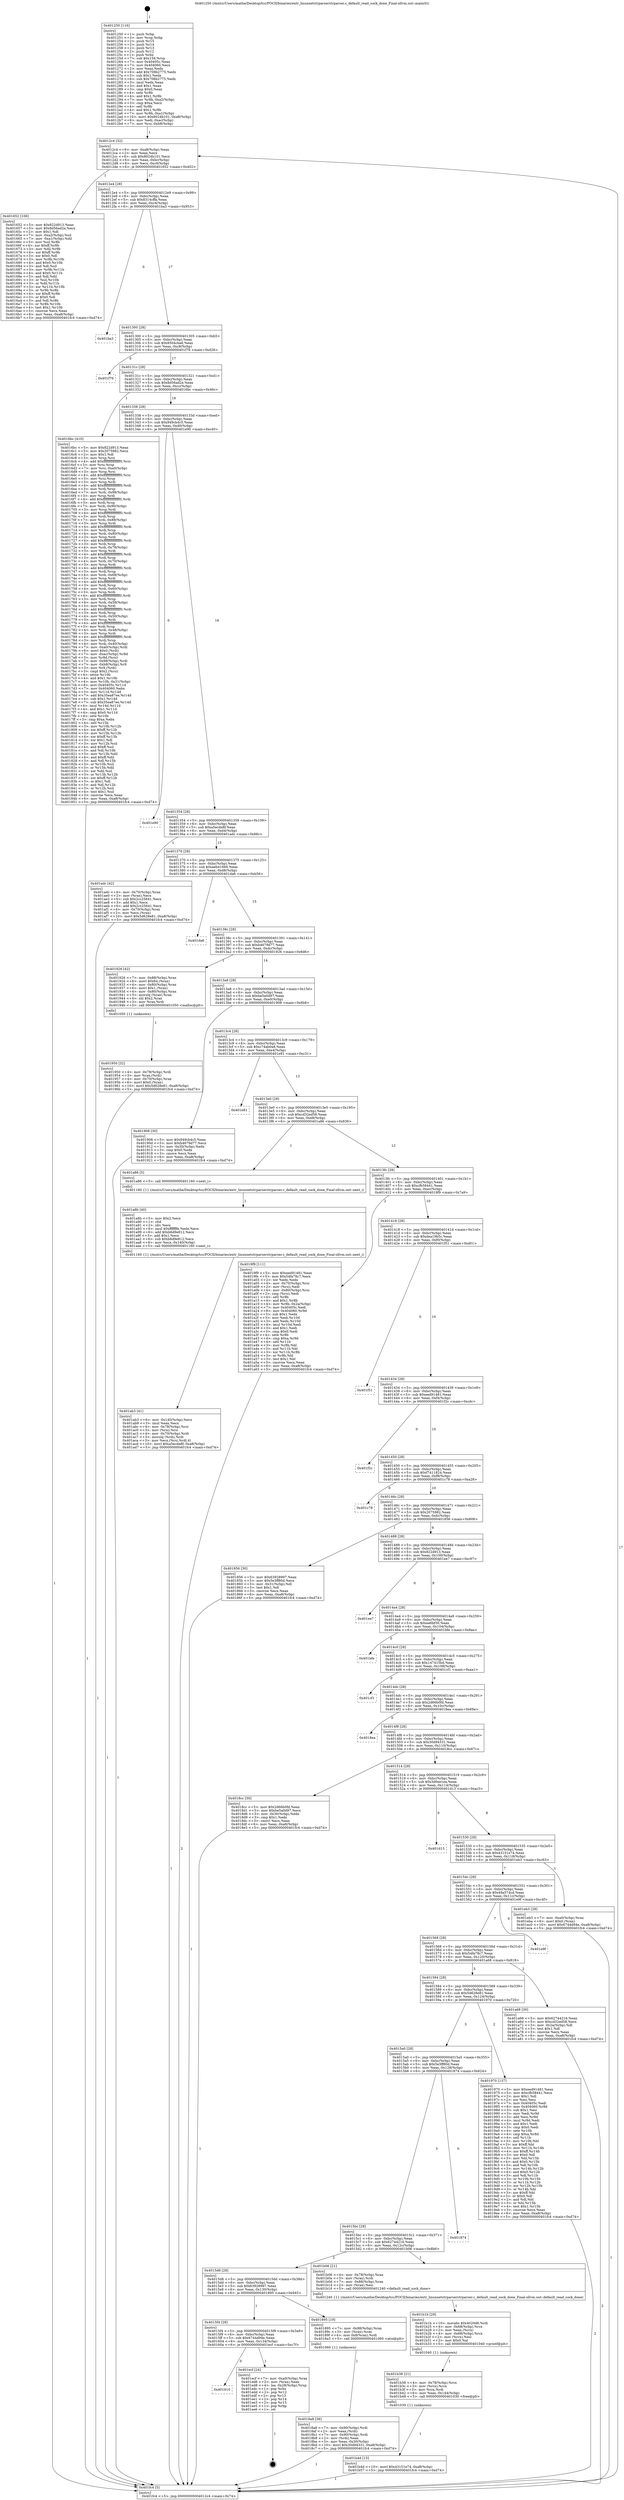 digraph "0x401250" {
  label = "0x401250 (/mnt/c/Users/mathe/Desktop/tcc/POCII/binaries/extr_linuxnetstrparserstrparser.c_default_read_sock_done_Final-ollvm.out::main(0))"
  labelloc = "t"
  node[shape=record]

  Entry [label="",width=0.3,height=0.3,shape=circle,fillcolor=black,style=filled]
  "0x4012c4" [label="{
     0x4012c4 [32]\l
     | [instrs]\l
     &nbsp;&nbsp;0x4012c4 \<+6\>: mov -0xa8(%rbp),%eax\l
     &nbsp;&nbsp;0x4012ca \<+2\>: mov %eax,%ecx\l
     &nbsp;&nbsp;0x4012cc \<+6\>: sub $0x8024b101,%ecx\l
     &nbsp;&nbsp;0x4012d2 \<+6\>: mov %eax,-0xbc(%rbp)\l
     &nbsp;&nbsp;0x4012d8 \<+6\>: mov %ecx,-0xc0(%rbp)\l
     &nbsp;&nbsp;0x4012de \<+6\>: je 0000000000401652 \<main+0x402\>\l
  }"]
  "0x401652" [label="{
     0x401652 [106]\l
     | [instrs]\l
     &nbsp;&nbsp;0x401652 \<+5\>: mov $0x822d913,%eax\l
     &nbsp;&nbsp;0x401657 \<+5\>: mov $0x8d56ad2e,%ecx\l
     &nbsp;&nbsp;0x40165c \<+2\>: mov $0x1,%dl\l
     &nbsp;&nbsp;0x40165e \<+7\>: mov -0xa2(%rbp),%sil\l
     &nbsp;&nbsp;0x401665 \<+7\>: mov -0xa1(%rbp),%dil\l
     &nbsp;&nbsp;0x40166c \<+3\>: mov %sil,%r8b\l
     &nbsp;&nbsp;0x40166f \<+4\>: xor $0xff,%r8b\l
     &nbsp;&nbsp;0x401673 \<+3\>: mov %dil,%r9b\l
     &nbsp;&nbsp;0x401676 \<+4\>: xor $0xff,%r9b\l
     &nbsp;&nbsp;0x40167a \<+3\>: xor $0x0,%dl\l
     &nbsp;&nbsp;0x40167d \<+3\>: mov %r8b,%r10b\l
     &nbsp;&nbsp;0x401680 \<+4\>: and $0x0,%r10b\l
     &nbsp;&nbsp;0x401684 \<+3\>: and %dl,%sil\l
     &nbsp;&nbsp;0x401687 \<+3\>: mov %r9b,%r11b\l
     &nbsp;&nbsp;0x40168a \<+4\>: and $0x0,%r11b\l
     &nbsp;&nbsp;0x40168e \<+3\>: and %dl,%dil\l
     &nbsp;&nbsp;0x401691 \<+3\>: or %sil,%r10b\l
     &nbsp;&nbsp;0x401694 \<+3\>: or %dil,%r11b\l
     &nbsp;&nbsp;0x401697 \<+3\>: xor %r11b,%r10b\l
     &nbsp;&nbsp;0x40169a \<+3\>: or %r9b,%r8b\l
     &nbsp;&nbsp;0x40169d \<+4\>: xor $0xff,%r8b\l
     &nbsp;&nbsp;0x4016a1 \<+3\>: or $0x0,%dl\l
     &nbsp;&nbsp;0x4016a4 \<+3\>: and %dl,%r8b\l
     &nbsp;&nbsp;0x4016a7 \<+3\>: or %r8b,%r10b\l
     &nbsp;&nbsp;0x4016aa \<+4\>: test $0x1,%r10b\l
     &nbsp;&nbsp;0x4016ae \<+3\>: cmovne %ecx,%eax\l
     &nbsp;&nbsp;0x4016b1 \<+6\>: mov %eax,-0xa8(%rbp)\l
     &nbsp;&nbsp;0x4016b7 \<+5\>: jmp 0000000000401fc4 \<main+0xd74\>\l
  }"]
  "0x4012e4" [label="{
     0x4012e4 [28]\l
     | [instrs]\l
     &nbsp;&nbsp;0x4012e4 \<+5\>: jmp 00000000004012e9 \<main+0x99\>\l
     &nbsp;&nbsp;0x4012e9 \<+6\>: mov -0xbc(%rbp),%eax\l
     &nbsp;&nbsp;0x4012ef \<+5\>: sub $0x8314cffa,%eax\l
     &nbsp;&nbsp;0x4012f4 \<+6\>: mov %eax,-0xc4(%rbp)\l
     &nbsp;&nbsp;0x4012fa \<+6\>: je 0000000000401ba3 \<main+0x953\>\l
  }"]
  "0x401fc4" [label="{
     0x401fc4 [5]\l
     | [instrs]\l
     &nbsp;&nbsp;0x401fc4 \<+5\>: jmp 00000000004012c4 \<main+0x74\>\l
  }"]
  "0x401250" [label="{
     0x401250 [116]\l
     | [instrs]\l
     &nbsp;&nbsp;0x401250 \<+1\>: push %rbp\l
     &nbsp;&nbsp;0x401251 \<+3\>: mov %rsp,%rbp\l
     &nbsp;&nbsp;0x401254 \<+2\>: push %r15\l
     &nbsp;&nbsp;0x401256 \<+2\>: push %r14\l
     &nbsp;&nbsp;0x401258 \<+2\>: push %r13\l
     &nbsp;&nbsp;0x40125a \<+2\>: push %r12\l
     &nbsp;&nbsp;0x40125c \<+1\>: push %rbx\l
     &nbsp;&nbsp;0x40125d \<+7\>: sub $0x158,%rsp\l
     &nbsp;&nbsp;0x401264 \<+7\>: mov 0x40405c,%eax\l
     &nbsp;&nbsp;0x40126b \<+7\>: mov 0x404060,%ecx\l
     &nbsp;&nbsp;0x401272 \<+2\>: mov %eax,%edx\l
     &nbsp;&nbsp;0x401274 \<+6\>: add $0x708b2775,%edx\l
     &nbsp;&nbsp;0x40127a \<+3\>: sub $0x1,%edx\l
     &nbsp;&nbsp;0x40127d \<+6\>: sub $0x708b2775,%edx\l
     &nbsp;&nbsp;0x401283 \<+3\>: imul %edx,%eax\l
     &nbsp;&nbsp;0x401286 \<+3\>: and $0x1,%eax\l
     &nbsp;&nbsp;0x401289 \<+3\>: cmp $0x0,%eax\l
     &nbsp;&nbsp;0x40128c \<+4\>: sete %r8b\l
     &nbsp;&nbsp;0x401290 \<+4\>: and $0x1,%r8b\l
     &nbsp;&nbsp;0x401294 \<+7\>: mov %r8b,-0xa2(%rbp)\l
     &nbsp;&nbsp;0x40129b \<+3\>: cmp $0xa,%ecx\l
     &nbsp;&nbsp;0x40129e \<+4\>: setl %r8b\l
     &nbsp;&nbsp;0x4012a2 \<+4\>: and $0x1,%r8b\l
     &nbsp;&nbsp;0x4012a6 \<+7\>: mov %r8b,-0xa1(%rbp)\l
     &nbsp;&nbsp;0x4012ad \<+10\>: movl $0x8024b101,-0xa8(%rbp)\l
     &nbsp;&nbsp;0x4012b7 \<+6\>: mov %edi,-0xac(%rbp)\l
     &nbsp;&nbsp;0x4012bd \<+7\>: mov %rsi,-0xb8(%rbp)\l
  }"]
  Exit [label="",width=0.3,height=0.3,shape=circle,fillcolor=black,style=filled,peripheries=2]
  "0x401ba3" [label="{
     0x401ba3\l
  }", style=dashed]
  "0x401300" [label="{
     0x401300 [28]\l
     | [instrs]\l
     &nbsp;&nbsp;0x401300 \<+5\>: jmp 0000000000401305 \<main+0xb5\>\l
     &nbsp;&nbsp;0x401305 \<+6\>: mov -0xbc(%rbp),%eax\l
     &nbsp;&nbsp;0x40130b \<+5\>: sub $0x8504cba6,%eax\l
     &nbsp;&nbsp;0x401310 \<+6\>: mov %eax,-0xc8(%rbp)\l
     &nbsp;&nbsp;0x401316 \<+6\>: je 0000000000401f76 \<main+0xd26\>\l
  }"]
  "0x401610" [label="{
     0x401610\l
  }", style=dashed]
  "0x401f76" [label="{
     0x401f76\l
  }", style=dashed]
  "0x40131c" [label="{
     0x40131c [28]\l
     | [instrs]\l
     &nbsp;&nbsp;0x40131c \<+5\>: jmp 0000000000401321 \<main+0xd1\>\l
     &nbsp;&nbsp;0x401321 \<+6\>: mov -0xbc(%rbp),%eax\l
     &nbsp;&nbsp;0x401327 \<+5\>: sub $0x8d56ad2e,%eax\l
     &nbsp;&nbsp;0x40132c \<+6\>: mov %eax,-0xcc(%rbp)\l
     &nbsp;&nbsp;0x401332 \<+6\>: je 00000000004016bc \<main+0x46c\>\l
  }"]
  "0x401ecf" [label="{
     0x401ecf [24]\l
     | [instrs]\l
     &nbsp;&nbsp;0x401ecf \<+7\>: mov -0xa0(%rbp),%rax\l
     &nbsp;&nbsp;0x401ed6 \<+2\>: mov (%rax),%eax\l
     &nbsp;&nbsp;0x401ed8 \<+4\>: lea -0x28(%rbp),%rsp\l
     &nbsp;&nbsp;0x401edc \<+1\>: pop %rbx\l
     &nbsp;&nbsp;0x401edd \<+2\>: pop %r12\l
     &nbsp;&nbsp;0x401edf \<+2\>: pop %r13\l
     &nbsp;&nbsp;0x401ee1 \<+2\>: pop %r14\l
     &nbsp;&nbsp;0x401ee3 \<+2\>: pop %r15\l
     &nbsp;&nbsp;0x401ee5 \<+1\>: pop %rbp\l
     &nbsp;&nbsp;0x401ee6 \<+1\>: ret\l
  }"]
  "0x4016bc" [label="{
     0x4016bc [410]\l
     | [instrs]\l
     &nbsp;&nbsp;0x4016bc \<+5\>: mov $0x822d913,%eax\l
     &nbsp;&nbsp;0x4016c1 \<+5\>: mov $0x2075982,%ecx\l
     &nbsp;&nbsp;0x4016c6 \<+2\>: mov $0x1,%dl\l
     &nbsp;&nbsp;0x4016c8 \<+3\>: mov %rsp,%rsi\l
     &nbsp;&nbsp;0x4016cb \<+4\>: add $0xfffffffffffffff0,%rsi\l
     &nbsp;&nbsp;0x4016cf \<+3\>: mov %rsi,%rsp\l
     &nbsp;&nbsp;0x4016d2 \<+7\>: mov %rsi,-0xa0(%rbp)\l
     &nbsp;&nbsp;0x4016d9 \<+3\>: mov %rsp,%rsi\l
     &nbsp;&nbsp;0x4016dc \<+4\>: add $0xfffffffffffffff0,%rsi\l
     &nbsp;&nbsp;0x4016e0 \<+3\>: mov %rsi,%rsp\l
     &nbsp;&nbsp;0x4016e3 \<+3\>: mov %rsp,%rdi\l
     &nbsp;&nbsp;0x4016e6 \<+4\>: add $0xfffffffffffffff0,%rdi\l
     &nbsp;&nbsp;0x4016ea \<+3\>: mov %rdi,%rsp\l
     &nbsp;&nbsp;0x4016ed \<+7\>: mov %rdi,-0x98(%rbp)\l
     &nbsp;&nbsp;0x4016f4 \<+3\>: mov %rsp,%rdi\l
     &nbsp;&nbsp;0x4016f7 \<+4\>: add $0xfffffffffffffff0,%rdi\l
     &nbsp;&nbsp;0x4016fb \<+3\>: mov %rdi,%rsp\l
     &nbsp;&nbsp;0x4016fe \<+7\>: mov %rdi,-0x90(%rbp)\l
     &nbsp;&nbsp;0x401705 \<+3\>: mov %rsp,%rdi\l
     &nbsp;&nbsp;0x401708 \<+4\>: add $0xfffffffffffffff0,%rdi\l
     &nbsp;&nbsp;0x40170c \<+3\>: mov %rdi,%rsp\l
     &nbsp;&nbsp;0x40170f \<+7\>: mov %rdi,-0x88(%rbp)\l
     &nbsp;&nbsp;0x401716 \<+3\>: mov %rsp,%rdi\l
     &nbsp;&nbsp;0x401719 \<+4\>: add $0xfffffffffffffff0,%rdi\l
     &nbsp;&nbsp;0x40171d \<+3\>: mov %rdi,%rsp\l
     &nbsp;&nbsp;0x401720 \<+4\>: mov %rdi,-0x80(%rbp)\l
     &nbsp;&nbsp;0x401724 \<+3\>: mov %rsp,%rdi\l
     &nbsp;&nbsp;0x401727 \<+4\>: add $0xfffffffffffffff0,%rdi\l
     &nbsp;&nbsp;0x40172b \<+3\>: mov %rdi,%rsp\l
     &nbsp;&nbsp;0x40172e \<+4\>: mov %rdi,-0x78(%rbp)\l
     &nbsp;&nbsp;0x401732 \<+3\>: mov %rsp,%rdi\l
     &nbsp;&nbsp;0x401735 \<+4\>: add $0xfffffffffffffff0,%rdi\l
     &nbsp;&nbsp;0x401739 \<+3\>: mov %rdi,%rsp\l
     &nbsp;&nbsp;0x40173c \<+4\>: mov %rdi,-0x70(%rbp)\l
     &nbsp;&nbsp;0x401740 \<+3\>: mov %rsp,%rdi\l
     &nbsp;&nbsp;0x401743 \<+4\>: add $0xfffffffffffffff0,%rdi\l
     &nbsp;&nbsp;0x401747 \<+3\>: mov %rdi,%rsp\l
     &nbsp;&nbsp;0x40174a \<+4\>: mov %rdi,-0x68(%rbp)\l
     &nbsp;&nbsp;0x40174e \<+3\>: mov %rsp,%rdi\l
     &nbsp;&nbsp;0x401751 \<+4\>: add $0xfffffffffffffff0,%rdi\l
     &nbsp;&nbsp;0x401755 \<+3\>: mov %rdi,%rsp\l
     &nbsp;&nbsp;0x401758 \<+4\>: mov %rdi,-0x60(%rbp)\l
     &nbsp;&nbsp;0x40175c \<+3\>: mov %rsp,%rdi\l
     &nbsp;&nbsp;0x40175f \<+4\>: add $0xfffffffffffffff0,%rdi\l
     &nbsp;&nbsp;0x401763 \<+3\>: mov %rdi,%rsp\l
     &nbsp;&nbsp;0x401766 \<+4\>: mov %rdi,-0x58(%rbp)\l
     &nbsp;&nbsp;0x40176a \<+3\>: mov %rsp,%rdi\l
     &nbsp;&nbsp;0x40176d \<+4\>: add $0xfffffffffffffff0,%rdi\l
     &nbsp;&nbsp;0x401771 \<+3\>: mov %rdi,%rsp\l
     &nbsp;&nbsp;0x401774 \<+4\>: mov %rdi,-0x50(%rbp)\l
     &nbsp;&nbsp;0x401778 \<+3\>: mov %rsp,%rdi\l
     &nbsp;&nbsp;0x40177b \<+4\>: add $0xfffffffffffffff0,%rdi\l
     &nbsp;&nbsp;0x40177f \<+3\>: mov %rdi,%rsp\l
     &nbsp;&nbsp;0x401782 \<+4\>: mov %rdi,-0x48(%rbp)\l
     &nbsp;&nbsp;0x401786 \<+3\>: mov %rsp,%rdi\l
     &nbsp;&nbsp;0x401789 \<+4\>: add $0xfffffffffffffff0,%rdi\l
     &nbsp;&nbsp;0x40178d \<+3\>: mov %rdi,%rsp\l
     &nbsp;&nbsp;0x401790 \<+4\>: mov %rdi,-0x40(%rbp)\l
     &nbsp;&nbsp;0x401794 \<+7\>: mov -0xa0(%rbp),%rdi\l
     &nbsp;&nbsp;0x40179b \<+6\>: movl $0x0,(%rdi)\l
     &nbsp;&nbsp;0x4017a1 \<+7\>: mov -0xac(%rbp),%r8d\l
     &nbsp;&nbsp;0x4017a8 \<+3\>: mov %r8d,(%rsi)\l
     &nbsp;&nbsp;0x4017ab \<+7\>: mov -0x98(%rbp),%rdi\l
     &nbsp;&nbsp;0x4017b2 \<+7\>: mov -0xb8(%rbp),%r9\l
     &nbsp;&nbsp;0x4017b9 \<+3\>: mov %r9,(%rdi)\l
     &nbsp;&nbsp;0x4017bc \<+3\>: cmpl $0x2,(%rsi)\l
     &nbsp;&nbsp;0x4017bf \<+4\>: setne %r10b\l
     &nbsp;&nbsp;0x4017c3 \<+4\>: and $0x1,%r10b\l
     &nbsp;&nbsp;0x4017c7 \<+4\>: mov %r10b,-0x31(%rbp)\l
     &nbsp;&nbsp;0x4017cb \<+8\>: mov 0x40405c,%r11d\l
     &nbsp;&nbsp;0x4017d3 \<+7\>: mov 0x404060,%ebx\l
     &nbsp;&nbsp;0x4017da \<+3\>: mov %r11d,%r14d\l
     &nbsp;&nbsp;0x4017dd \<+7\>: add $0x35ea87ee,%r14d\l
     &nbsp;&nbsp;0x4017e4 \<+4\>: sub $0x1,%r14d\l
     &nbsp;&nbsp;0x4017e8 \<+7\>: sub $0x35ea87ee,%r14d\l
     &nbsp;&nbsp;0x4017ef \<+4\>: imul %r14d,%r11d\l
     &nbsp;&nbsp;0x4017f3 \<+4\>: and $0x1,%r11d\l
     &nbsp;&nbsp;0x4017f7 \<+4\>: cmp $0x0,%r11d\l
     &nbsp;&nbsp;0x4017fb \<+4\>: sete %r10b\l
     &nbsp;&nbsp;0x4017ff \<+3\>: cmp $0xa,%ebx\l
     &nbsp;&nbsp;0x401802 \<+4\>: setl %r15b\l
     &nbsp;&nbsp;0x401806 \<+3\>: mov %r10b,%r12b\l
     &nbsp;&nbsp;0x401809 \<+4\>: xor $0xff,%r12b\l
     &nbsp;&nbsp;0x40180d \<+3\>: mov %r15b,%r13b\l
     &nbsp;&nbsp;0x401810 \<+4\>: xor $0xff,%r13b\l
     &nbsp;&nbsp;0x401814 \<+3\>: xor $0x1,%dl\l
     &nbsp;&nbsp;0x401817 \<+3\>: mov %r12b,%sil\l
     &nbsp;&nbsp;0x40181a \<+4\>: and $0xff,%sil\l
     &nbsp;&nbsp;0x40181e \<+3\>: and %dl,%r10b\l
     &nbsp;&nbsp;0x401821 \<+3\>: mov %r13b,%dil\l
     &nbsp;&nbsp;0x401824 \<+4\>: and $0xff,%dil\l
     &nbsp;&nbsp;0x401828 \<+3\>: and %dl,%r15b\l
     &nbsp;&nbsp;0x40182b \<+3\>: or %r10b,%sil\l
     &nbsp;&nbsp;0x40182e \<+3\>: or %r15b,%dil\l
     &nbsp;&nbsp;0x401831 \<+3\>: xor %dil,%sil\l
     &nbsp;&nbsp;0x401834 \<+3\>: or %r13b,%r12b\l
     &nbsp;&nbsp;0x401837 \<+4\>: xor $0xff,%r12b\l
     &nbsp;&nbsp;0x40183b \<+3\>: or $0x1,%dl\l
     &nbsp;&nbsp;0x40183e \<+3\>: and %dl,%r12b\l
     &nbsp;&nbsp;0x401841 \<+3\>: or %r12b,%sil\l
     &nbsp;&nbsp;0x401844 \<+4\>: test $0x1,%sil\l
     &nbsp;&nbsp;0x401848 \<+3\>: cmovne %ecx,%eax\l
     &nbsp;&nbsp;0x40184b \<+6\>: mov %eax,-0xa8(%rbp)\l
     &nbsp;&nbsp;0x401851 \<+5\>: jmp 0000000000401fc4 \<main+0xd74\>\l
  }"]
  "0x401338" [label="{
     0x401338 [28]\l
     | [instrs]\l
     &nbsp;&nbsp;0x401338 \<+5\>: jmp 000000000040133d \<main+0xed\>\l
     &nbsp;&nbsp;0x40133d \<+6\>: mov -0xbc(%rbp),%eax\l
     &nbsp;&nbsp;0x401343 \<+5\>: sub $0x949cb4c5,%eax\l
     &nbsp;&nbsp;0x401348 \<+6\>: mov %eax,-0xd0(%rbp)\l
     &nbsp;&nbsp;0x40134e \<+6\>: je 0000000000401e90 \<main+0xc40\>\l
  }"]
  "0x401b4d" [label="{
     0x401b4d [15]\l
     | [instrs]\l
     &nbsp;&nbsp;0x401b4d \<+10\>: movl $0x43151e74,-0xa8(%rbp)\l
     &nbsp;&nbsp;0x401b57 \<+5\>: jmp 0000000000401fc4 \<main+0xd74\>\l
  }"]
  "0x401b38" [label="{
     0x401b38 [21]\l
     | [instrs]\l
     &nbsp;&nbsp;0x401b38 \<+4\>: mov -0x78(%rbp),%rcx\l
     &nbsp;&nbsp;0x401b3c \<+3\>: mov (%rcx),%rcx\l
     &nbsp;&nbsp;0x401b3f \<+3\>: mov %rcx,%rdi\l
     &nbsp;&nbsp;0x401b42 \<+6\>: mov %eax,-0x144(%rbp)\l
     &nbsp;&nbsp;0x401b48 \<+5\>: call 0000000000401030 \<free@plt\>\l
     | [calls]\l
     &nbsp;&nbsp;0x401030 \{1\} (unknown)\l
  }"]
  "0x401e90" [label="{
     0x401e90\l
  }", style=dashed]
  "0x401354" [label="{
     0x401354 [28]\l
     | [instrs]\l
     &nbsp;&nbsp;0x401354 \<+5\>: jmp 0000000000401359 \<main+0x109\>\l
     &nbsp;&nbsp;0x401359 \<+6\>: mov -0xbc(%rbp),%eax\l
     &nbsp;&nbsp;0x40135f \<+5\>: sub $0xa5ecda8f,%eax\l
     &nbsp;&nbsp;0x401364 \<+6\>: mov %eax,-0xd4(%rbp)\l
     &nbsp;&nbsp;0x40136a \<+6\>: je 0000000000401adc \<main+0x88c\>\l
  }"]
  "0x401b1b" [label="{
     0x401b1b [29]\l
     | [instrs]\l
     &nbsp;&nbsp;0x401b1b \<+10\>: movabs $0x4020d6,%rdi\l
     &nbsp;&nbsp;0x401b25 \<+4\>: mov -0x68(%rbp),%rcx\l
     &nbsp;&nbsp;0x401b29 \<+2\>: mov %eax,(%rcx)\l
     &nbsp;&nbsp;0x401b2b \<+4\>: mov -0x68(%rbp),%rcx\l
     &nbsp;&nbsp;0x401b2f \<+2\>: mov (%rcx),%esi\l
     &nbsp;&nbsp;0x401b31 \<+2\>: mov $0x0,%al\l
     &nbsp;&nbsp;0x401b33 \<+5\>: call 0000000000401040 \<printf@plt\>\l
     | [calls]\l
     &nbsp;&nbsp;0x401040 \{1\} (unknown)\l
  }"]
  "0x401adc" [label="{
     0x401adc [42]\l
     | [instrs]\l
     &nbsp;&nbsp;0x401adc \<+4\>: mov -0x70(%rbp),%rax\l
     &nbsp;&nbsp;0x401ae0 \<+2\>: mov (%rax),%ecx\l
     &nbsp;&nbsp;0x401ae2 \<+6\>: sub $0x2cc25641,%ecx\l
     &nbsp;&nbsp;0x401ae8 \<+3\>: add $0x1,%ecx\l
     &nbsp;&nbsp;0x401aeb \<+6\>: add $0x2cc25641,%ecx\l
     &nbsp;&nbsp;0x401af1 \<+4\>: mov -0x70(%rbp),%rax\l
     &nbsp;&nbsp;0x401af5 \<+2\>: mov %ecx,(%rax)\l
     &nbsp;&nbsp;0x401af7 \<+10\>: movl $0x5d628e81,-0xa8(%rbp)\l
     &nbsp;&nbsp;0x401b01 \<+5\>: jmp 0000000000401fc4 \<main+0xd74\>\l
  }"]
  "0x401370" [label="{
     0x401370 [28]\l
     | [instrs]\l
     &nbsp;&nbsp;0x401370 \<+5\>: jmp 0000000000401375 \<main+0x125\>\l
     &nbsp;&nbsp;0x401375 \<+6\>: mov -0xbc(%rbp),%eax\l
     &nbsp;&nbsp;0x40137b \<+5\>: sub $0xaeb41666,%eax\l
     &nbsp;&nbsp;0x401380 \<+6\>: mov %eax,-0xd8(%rbp)\l
     &nbsp;&nbsp;0x401386 \<+6\>: je 0000000000401da6 \<main+0xb56\>\l
  }"]
  "0x401ab3" [label="{
     0x401ab3 [41]\l
     | [instrs]\l
     &nbsp;&nbsp;0x401ab3 \<+6\>: mov -0x140(%rbp),%ecx\l
     &nbsp;&nbsp;0x401ab9 \<+3\>: imul %eax,%ecx\l
     &nbsp;&nbsp;0x401abc \<+4\>: mov -0x78(%rbp),%rsi\l
     &nbsp;&nbsp;0x401ac0 \<+3\>: mov (%rsi),%rsi\l
     &nbsp;&nbsp;0x401ac3 \<+4\>: mov -0x70(%rbp),%rdi\l
     &nbsp;&nbsp;0x401ac7 \<+3\>: movslq (%rdi),%rdi\l
     &nbsp;&nbsp;0x401aca \<+3\>: mov %ecx,(%rsi,%rdi,4)\l
     &nbsp;&nbsp;0x401acd \<+10\>: movl $0xa5ecda8f,-0xa8(%rbp)\l
     &nbsp;&nbsp;0x401ad7 \<+5\>: jmp 0000000000401fc4 \<main+0xd74\>\l
  }"]
  "0x401da6" [label="{
     0x401da6\l
  }", style=dashed]
  "0x40138c" [label="{
     0x40138c [28]\l
     | [instrs]\l
     &nbsp;&nbsp;0x40138c \<+5\>: jmp 0000000000401391 \<main+0x141\>\l
     &nbsp;&nbsp;0x401391 \<+6\>: mov -0xbc(%rbp),%eax\l
     &nbsp;&nbsp;0x401397 \<+5\>: sub $0xb4679d77,%eax\l
     &nbsp;&nbsp;0x40139c \<+6\>: mov %eax,-0xdc(%rbp)\l
     &nbsp;&nbsp;0x4013a2 \<+6\>: je 0000000000401926 \<main+0x6d6\>\l
  }"]
  "0x401a8b" [label="{
     0x401a8b [40]\l
     | [instrs]\l
     &nbsp;&nbsp;0x401a8b \<+5\>: mov $0x2,%ecx\l
     &nbsp;&nbsp;0x401a90 \<+1\>: cltd\l
     &nbsp;&nbsp;0x401a91 \<+2\>: idiv %ecx\l
     &nbsp;&nbsp;0x401a93 \<+6\>: imul $0xfffffffe,%edx,%ecx\l
     &nbsp;&nbsp;0x401a99 \<+6\>: add $0xb6d9e812,%ecx\l
     &nbsp;&nbsp;0x401a9f \<+3\>: add $0x1,%ecx\l
     &nbsp;&nbsp;0x401aa2 \<+6\>: sub $0xb6d9e812,%ecx\l
     &nbsp;&nbsp;0x401aa8 \<+6\>: mov %ecx,-0x140(%rbp)\l
     &nbsp;&nbsp;0x401aae \<+5\>: call 0000000000401160 \<next_i\>\l
     | [calls]\l
     &nbsp;&nbsp;0x401160 \{1\} (/mnt/c/Users/mathe/Desktop/tcc/POCII/binaries/extr_linuxnetstrparserstrparser.c_default_read_sock_done_Final-ollvm.out::next_i)\l
  }"]
  "0x401926" [label="{
     0x401926 [42]\l
     | [instrs]\l
     &nbsp;&nbsp;0x401926 \<+7\>: mov -0x88(%rbp),%rax\l
     &nbsp;&nbsp;0x40192d \<+6\>: movl $0x64,(%rax)\l
     &nbsp;&nbsp;0x401933 \<+4\>: mov -0x80(%rbp),%rax\l
     &nbsp;&nbsp;0x401937 \<+6\>: movl $0x1,(%rax)\l
     &nbsp;&nbsp;0x40193d \<+4\>: mov -0x80(%rbp),%rax\l
     &nbsp;&nbsp;0x401941 \<+3\>: movslq (%rax),%rax\l
     &nbsp;&nbsp;0x401944 \<+4\>: shl $0x2,%rax\l
     &nbsp;&nbsp;0x401948 \<+3\>: mov %rax,%rdi\l
     &nbsp;&nbsp;0x40194b \<+5\>: call 0000000000401050 \<malloc@plt\>\l
     | [calls]\l
     &nbsp;&nbsp;0x401050 \{1\} (unknown)\l
  }"]
  "0x4013a8" [label="{
     0x4013a8 [28]\l
     | [instrs]\l
     &nbsp;&nbsp;0x4013a8 \<+5\>: jmp 00000000004013ad \<main+0x15d\>\l
     &nbsp;&nbsp;0x4013ad \<+6\>: mov -0xbc(%rbp),%eax\l
     &nbsp;&nbsp;0x4013b3 \<+5\>: sub $0xbe5a0d97,%eax\l
     &nbsp;&nbsp;0x4013b8 \<+6\>: mov %eax,-0xe0(%rbp)\l
     &nbsp;&nbsp;0x4013be \<+6\>: je 0000000000401908 \<main+0x6b8\>\l
  }"]
  "0x401950" [label="{
     0x401950 [32]\l
     | [instrs]\l
     &nbsp;&nbsp;0x401950 \<+4\>: mov -0x78(%rbp),%rdi\l
     &nbsp;&nbsp;0x401954 \<+3\>: mov %rax,(%rdi)\l
     &nbsp;&nbsp;0x401957 \<+4\>: mov -0x70(%rbp),%rax\l
     &nbsp;&nbsp;0x40195b \<+6\>: movl $0x0,(%rax)\l
     &nbsp;&nbsp;0x401961 \<+10\>: movl $0x5d628e81,-0xa8(%rbp)\l
     &nbsp;&nbsp;0x40196b \<+5\>: jmp 0000000000401fc4 \<main+0xd74\>\l
  }"]
  "0x401908" [label="{
     0x401908 [30]\l
     | [instrs]\l
     &nbsp;&nbsp;0x401908 \<+5\>: mov $0x949cb4c5,%eax\l
     &nbsp;&nbsp;0x40190d \<+5\>: mov $0xb4679d77,%ecx\l
     &nbsp;&nbsp;0x401912 \<+3\>: mov -0x30(%rbp),%edx\l
     &nbsp;&nbsp;0x401915 \<+3\>: cmp $0x0,%edx\l
     &nbsp;&nbsp;0x401918 \<+3\>: cmove %ecx,%eax\l
     &nbsp;&nbsp;0x40191b \<+6\>: mov %eax,-0xa8(%rbp)\l
     &nbsp;&nbsp;0x401921 \<+5\>: jmp 0000000000401fc4 \<main+0xd74\>\l
  }"]
  "0x4013c4" [label="{
     0x4013c4 [28]\l
     | [instrs]\l
     &nbsp;&nbsp;0x4013c4 \<+5\>: jmp 00000000004013c9 \<main+0x179\>\l
     &nbsp;&nbsp;0x4013c9 \<+6\>: mov -0xbc(%rbp),%eax\l
     &nbsp;&nbsp;0x4013cf \<+5\>: sub $0xc74ab0a8,%eax\l
     &nbsp;&nbsp;0x4013d4 \<+6\>: mov %eax,-0xe4(%rbp)\l
     &nbsp;&nbsp;0x4013da \<+6\>: je 0000000000401e81 \<main+0xc31\>\l
  }"]
  "0x4018a8" [label="{
     0x4018a8 [36]\l
     | [instrs]\l
     &nbsp;&nbsp;0x4018a8 \<+7\>: mov -0x90(%rbp),%rdi\l
     &nbsp;&nbsp;0x4018af \<+2\>: mov %eax,(%rdi)\l
     &nbsp;&nbsp;0x4018b1 \<+7\>: mov -0x90(%rbp),%rdi\l
     &nbsp;&nbsp;0x4018b8 \<+2\>: mov (%rdi),%eax\l
     &nbsp;&nbsp;0x4018ba \<+3\>: mov %eax,-0x30(%rbp)\l
     &nbsp;&nbsp;0x4018bd \<+10\>: movl $0x30d94331,-0xa8(%rbp)\l
     &nbsp;&nbsp;0x4018c7 \<+5\>: jmp 0000000000401fc4 \<main+0xd74\>\l
  }"]
  "0x401e81" [label="{
     0x401e81\l
  }", style=dashed]
  "0x4013e0" [label="{
     0x4013e0 [28]\l
     | [instrs]\l
     &nbsp;&nbsp;0x4013e0 \<+5\>: jmp 00000000004013e5 \<main+0x195\>\l
     &nbsp;&nbsp;0x4013e5 \<+6\>: mov -0xbc(%rbp),%eax\l
     &nbsp;&nbsp;0x4013eb \<+5\>: sub $0xcd32ed58,%eax\l
     &nbsp;&nbsp;0x4013f0 \<+6\>: mov %eax,-0xe8(%rbp)\l
     &nbsp;&nbsp;0x4013f6 \<+6\>: je 0000000000401a86 \<main+0x836\>\l
  }"]
  "0x4015f4" [label="{
     0x4015f4 [28]\l
     | [instrs]\l
     &nbsp;&nbsp;0x4015f4 \<+5\>: jmp 00000000004015f9 \<main+0x3a9\>\l
     &nbsp;&nbsp;0x4015f9 \<+6\>: mov -0xbc(%rbp),%eax\l
     &nbsp;&nbsp;0x4015ff \<+5\>: sub $0x6744d94e,%eax\l
     &nbsp;&nbsp;0x401604 \<+6\>: mov %eax,-0x134(%rbp)\l
     &nbsp;&nbsp;0x40160a \<+6\>: je 0000000000401ecf \<main+0xc7f\>\l
  }"]
  "0x401a86" [label="{
     0x401a86 [5]\l
     | [instrs]\l
     &nbsp;&nbsp;0x401a86 \<+5\>: call 0000000000401160 \<next_i\>\l
     | [calls]\l
     &nbsp;&nbsp;0x401160 \{1\} (/mnt/c/Users/mathe/Desktop/tcc/POCII/binaries/extr_linuxnetstrparserstrparser.c_default_read_sock_done_Final-ollvm.out::next_i)\l
  }"]
  "0x4013fc" [label="{
     0x4013fc [28]\l
     | [instrs]\l
     &nbsp;&nbsp;0x4013fc \<+5\>: jmp 0000000000401401 \<main+0x1b1\>\l
     &nbsp;&nbsp;0x401401 \<+6\>: mov -0xbc(%rbp),%eax\l
     &nbsp;&nbsp;0x401407 \<+5\>: sub $0xcfb58441,%eax\l
     &nbsp;&nbsp;0x40140c \<+6\>: mov %eax,-0xec(%rbp)\l
     &nbsp;&nbsp;0x401412 \<+6\>: je 00000000004019f9 \<main+0x7a9\>\l
  }"]
  "0x401895" [label="{
     0x401895 [19]\l
     | [instrs]\l
     &nbsp;&nbsp;0x401895 \<+7\>: mov -0x98(%rbp),%rax\l
     &nbsp;&nbsp;0x40189c \<+3\>: mov (%rax),%rax\l
     &nbsp;&nbsp;0x40189f \<+4\>: mov 0x8(%rax),%rdi\l
     &nbsp;&nbsp;0x4018a3 \<+5\>: call 0000000000401060 \<atoi@plt\>\l
     | [calls]\l
     &nbsp;&nbsp;0x401060 \{1\} (unknown)\l
  }"]
  "0x4019f9" [label="{
     0x4019f9 [111]\l
     | [instrs]\l
     &nbsp;&nbsp;0x4019f9 \<+5\>: mov $0xeed91481,%eax\l
     &nbsp;&nbsp;0x4019fe \<+5\>: mov $0x54fa78c7,%ecx\l
     &nbsp;&nbsp;0x401a03 \<+2\>: xor %edx,%edx\l
     &nbsp;&nbsp;0x401a05 \<+4\>: mov -0x70(%rbp),%rsi\l
     &nbsp;&nbsp;0x401a09 \<+2\>: mov (%rsi),%edi\l
     &nbsp;&nbsp;0x401a0b \<+4\>: mov -0x80(%rbp),%rsi\l
     &nbsp;&nbsp;0x401a0f \<+2\>: cmp (%rsi),%edi\l
     &nbsp;&nbsp;0x401a11 \<+4\>: setl %r8b\l
     &nbsp;&nbsp;0x401a15 \<+4\>: and $0x1,%r8b\l
     &nbsp;&nbsp;0x401a19 \<+4\>: mov %r8b,-0x2a(%rbp)\l
     &nbsp;&nbsp;0x401a1d \<+7\>: mov 0x40405c,%edi\l
     &nbsp;&nbsp;0x401a24 \<+8\>: mov 0x404060,%r9d\l
     &nbsp;&nbsp;0x401a2c \<+3\>: sub $0x1,%edx\l
     &nbsp;&nbsp;0x401a2f \<+3\>: mov %edi,%r10d\l
     &nbsp;&nbsp;0x401a32 \<+3\>: add %edx,%r10d\l
     &nbsp;&nbsp;0x401a35 \<+4\>: imul %r10d,%edi\l
     &nbsp;&nbsp;0x401a39 \<+3\>: and $0x1,%edi\l
     &nbsp;&nbsp;0x401a3c \<+3\>: cmp $0x0,%edi\l
     &nbsp;&nbsp;0x401a3f \<+4\>: sete %r8b\l
     &nbsp;&nbsp;0x401a43 \<+4\>: cmp $0xa,%r9d\l
     &nbsp;&nbsp;0x401a47 \<+4\>: setl %r11b\l
     &nbsp;&nbsp;0x401a4b \<+3\>: mov %r8b,%bl\l
     &nbsp;&nbsp;0x401a4e \<+3\>: and %r11b,%bl\l
     &nbsp;&nbsp;0x401a51 \<+3\>: xor %r11b,%r8b\l
     &nbsp;&nbsp;0x401a54 \<+3\>: or %r8b,%bl\l
     &nbsp;&nbsp;0x401a57 \<+3\>: test $0x1,%bl\l
     &nbsp;&nbsp;0x401a5a \<+3\>: cmovne %ecx,%eax\l
     &nbsp;&nbsp;0x401a5d \<+6\>: mov %eax,-0xa8(%rbp)\l
     &nbsp;&nbsp;0x401a63 \<+5\>: jmp 0000000000401fc4 \<main+0xd74\>\l
  }"]
  "0x401418" [label="{
     0x401418 [28]\l
     | [instrs]\l
     &nbsp;&nbsp;0x401418 \<+5\>: jmp 000000000040141d \<main+0x1cd\>\l
     &nbsp;&nbsp;0x40141d \<+6\>: mov -0xbc(%rbp),%eax\l
     &nbsp;&nbsp;0x401423 \<+5\>: sub $0xdea19b5c,%eax\l
     &nbsp;&nbsp;0x401428 \<+6\>: mov %eax,-0xf0(%rbp)\l
     &nbsp;&nbsp;0x40142e \<+6\>: je 0000000000401f51 \<main+0xd01\>\l
  }"]
  "0x4015d8" [label="{
     0x4015d8 [28]\l
     | [instrs]\l
     &nbsp;&nbsp;0x4015d8 \<+5\>: jmp 00000000004015dd \<main+0x38d\>\l
     &nbsp;&nbsp;0x4015dd \<+6\>: mov -0xbc(%rbp),%eax\l
     &nbsp;&nbsp;0x4015e3 \<+5\>: sub $0x63928997,%eax\l
     &nbsp;&nbsp;0x4015e8 \<+6\>: mov %eax,-0x130(%rbp)\l
     &nbsp;&nbsp;0x4015ee \<+6\>: je 0000000000401895 \<main+0x645\>\l
  }"]
  "0x401f51" [label="{
     0x401f51\l
  }", style=dashed]
  "0x401434" [label="{
     0x401434 [28]\l
     | [instrs]\l
     &nbsp;&nbsp;0x401434 \<+5\>: jmp 0000000000401439 \<main+0x1e9\>\l
     &nbsp;&nbsp;0x401439 \<+6\>: mov -0xbc(%rbp),%eax\l
     &nbsp;&nbsp;0x40143f \<+5\>: sub $0xeed91481,%eax\l
     &nbsp;&nbsp;0x401444 \<+6\>: mov %eax,-0xf4(%rbp)\l
     &nbsp;&nbsp;0x40144a \<+6\>: je 0000000000401f2c \<main+0xcdc\>\l
  }"]
  "0x401b06" [label="{
     0x401b06 [21]\l
     | [instrs]\l
     &nbsp;&nbsp;0x401b06 \<+4\>: mov -0x78(%rbp),%rax\l
     &nbsp;&nbsp;0x401b0a \<+3\>: mov (%rax),%rdi\l
     &nbsp;&nbsp;0x401b0d \<+7\>: mov -0x88(%rbp),%rax\l
     &nbsp;&nbsp;0x401b14 \<+2\>: mov (%rax),%esi\l
     &nbsp;&nbsp;0x401b16 \<+5\>: call 0000000000401240 \<default_read_sock_done\>\l
     | [calls]\l
     &nbsp;&nbsp;0x401240 \{1\} (/mnt/c/Users/mathe/Desktop/tcc/POCII/binaries/extr_linuxnetstrparserstrparser.c_default_read_sock_done_Final-ollvm.out::default_read_sock_done)\l
  }"]
  "0x401f2c" [label="{
     0x401f2c\l
  }", style=dashed]
  "0x401450" [label="{
     0x401450 [28]\l
     | [instrs]\l
     &nbsp;&nbsp;0x401450 \<+5\>: jmp 0000000000401455 \<main+0x205\>\l
     &nbsp;&nbsp;0x401455 \<+6\>: mov -0xbc(%rbp),%eax\l
     &nbsp;&nbsp;0x40145b \<+5\>: sub $0xf7411824,%eax\l
     &nbsp;&nbsp;0x401460 \<+6\>: mov %eax,-0xf8(%rbp)\l
     &nbsp;&nbsp;0x401466 \<+6\>: je 0000000000401c78 \<main+0xa28\>\l
  }"]
  "0x4015bc" [label="{
     0x4015bc [28]\l
     | [instrs]\l
     &nbsp;&nbsp;0x4015bc \<+5\>: jmp 00000000004015c1 \<main+0x371\>\l
     &nbsp;&nbsp;0x4015c1 \<+6\>: mov -0xbc(%rbp),%eax\l
     &nbsp;&nbsp;0x4015c7 \<+5\>: sub $0x62744216,%eax\l
     &nbsp;&nbsp;0x4015cc \<+6\>: mov %eax,-0x12c(%rbp)\l
     &nbsp;&nbsp;0x4015d2 \<+6\>: je 0000000000401b06 \<main+0x8b6\>\l
  }"]
  "0x401c78" [label="{
     0x401c78\l
  }", style=dashed]
  "0x40146c" [label="{
     0x40146c [28]\l
     | [instrs]\l
     &nbsp;&nbsp;0x40146c \<+5\>: jmp 0000000000401471 \<main+0x221\>\l
     &nbsp;&nbsp;0x401471 \<+6\>: mov -0xbc(%rbp),%eax\l
     &nbsp;&nbsp;0x401477 \<+5\>: sub $0x2075982,%eax\l
     &nbsp;&nbsp;0x40147c \<+6\>: mov %eax,-0xfc(%rbp)\l
     &nbsp;&nbsp;0x401482 \<+6\>: je 0000000000401856 \<main+0x606\>\l
  }"]
  "0x401874" [label="{
     0x401874\l
  }", style=dashed]
  "0x401856" [label="{
     0x401856 [30]\l
     | [instrs]\l
     &nbsp;&nbsp;0x401856 \<+5\>: mov $0x63928997,%eax\l
     &nbsp;&nbsp;0x40185b \<+5\>: mov $0x5e3ff80d,%ecx\l
     &nbsp;&nbsp;0x401860 \<+3\>: mov -0x31(%rbp),%dl\l
     &nbsp;&nbsp;0x401863 \<+3\>: test $0x1,%dl\l
     &nbsp;&nbsp;0x401866 \<+3\>: cmovne %ecx,%eax\l
     &nbsp;&nbsp;0x401869 \<+6\>: mov %eax,-0xa8(%rbp)\l
     &nbsp;&nbsp;0x40186f \<+5\>: jmp 0000000000401fc4 \<main+0xd74\>\l
  }"]
  "0x401488" [label="{
     0x401488 [28]\l
     | [instrs]\l
     &nbsp;&nbsp;0x401488 \<+5\>: jmp 000000000040148d \<main+0x23d\>\l
     &nbsp;&nbsp;0x40148d \<+6\>: mov -0xbc(%rbp),%eax\l
     &nbsp;&nbsp;0x401493 \<+5\>: sub $0x822d913,%eax\l
     &nbsp;&nbsp;0x401498 \<+6\>: mov %eax,-0x100(%rbp)\l
     &nbsp;&nbsp;0x40149e \<+6\>: je 0000000000401ee7 \<main+0xc97\>\l
  }"]
  "0x4015a0" [label="{
     0x4015a0 [28]\l
     | [instrs]\l
     &nbsp;&nbsp;0x4015a0 \<+5\>: jmp 00000000004015a5 \<main+0x355\>\l
     &nbsp;&nbsp;0x4015a5 \<+6\>: mov -0xbc(%rbp),%eax\l
     &nbsp;&nbsp;0x4015ab \<+5\>: sub $0x5e3ff80d,%eax\l
     &nbsp;&nbsp;0x4015b0 \<+6\>: mov %eax,-0x128(%rbp)\l
     &nbsp;&nbsp;0x4015b6 \<+6\>: je 0000000000401874 \<main+0x624\>\l
  }"]
  "0x401ee7" [label="{
     0x401ee7\l
  }", style=dashed]
  "0x4014a4" [label="{
     0x4014a4 [28]\l
     | [instrs]\l
     &nbsp;&nbsp;0x4014a4 \<+5\>: jmp 00000000004014a9 \<main+0x259\>\l
     &nbsp;&nbsp;0x4014a9 \<+6\>: mov -0xbc(%rbp),%eax\l
     &nbsp;&nbsp;0x4014af \<+5\>: sub $0xea6bf30,%eax\l
     &nbsp;&nbsp;0x4014b4 \<+6\>: mov %eax,-0x104(%rbp)\l
     &nbsp;&nbsp;0x4014ba \<+6\>: je 0000000000401bfe \<main+0x9ae\>\l
  }"]
  "0x401970" [label="{
     0x401970 [137]\l
     | [instrs]\l
     &nbsp;&nbsp;0x401970 \<+5\>: mov $0xeed91481,%eax\l
     &nbsp;&nbsp;0x401975 \<+5\>: mov $0xcfb58441,%ecx\l
     &nbsp;&nbsp;0x40197a \<+2\>: mov $0x1,%dl\l
     &nbsp;&nbsp;0x40197c \<+2\>: xor %esi,%esi\l
     &nbsp;&nbsp;0x40197e \<+7\>: mov 0x40405c,%edi\l
     &nbsp;&nbsp;0x401985 \<+8\>: mov 0x404060,%r8d\l
     &nbsp;&nbsp;0x40198d \<+3\>: sub $0x1,%esi\l
     &nbsp;&nbsp;0x401990 \<+3\>: mov %edi,%r9d\l
     &nbsp;&nbsp;0x401993 \<+3\>: add %esi,%r9d\l
     &nbsp;&nbsp;0x401996 \<+4\>: imul %r9d,%edi\l
     &nbsp;&nbsp;0x40199a \<+3\>: and $0x1,%edi\l
     &nbsp;&nbsp;0x40199d \<+3\>: cmp $0x0,%edi\l
     &nbsp;&nbsp;0x4019a0 \<+4\>: sete %r10b\l
     &nbsp;&nbsp;0x4019a4 \<+4\>: cmp $0xa,%r8d\l
     &nbsp;&nbsp;0x4019a8 \<+4\>: setl %r11b\l
     &nbsp;&nbsp;0x4019ac \<+3\>: mov %r10b,%bl\l
     &nbsp;&nbsp;0x4019af \<+3\>: xor $0xff,%bl\l
     &nbsp;&nbsp;0x4019b2 \<+3\>: mov %r11b,%r14b\l
     &nbsp;&nbsp;0x4019b5 \<+4\>: xor $0xff,%r14b\l
     &nbsp;&nbsp;0x4019b9 \<+3\>: xor $0x0,%dl\l
     &nbsp;&nbsp;0x4019bc \<+3\>: mov %bl,%r15b\l
     &nbsp;&nbsp;0x4019bf \<+4\>: and $0x0,%r15b\l
     &nbsp;&nbsp;0x4019c3 \<+3\>: and %dl,%r10b\l
     &nbsp;&nbsp;0x4019c6 \<+3\>: mov %r14b,%r12b\l
     &nbsp;&nbsp;0x4019c9 \<+4\>: and $0x0,%r12b\l
     &nbsp;&nbsp;0x4019cd \<+3\>: and %dl,%r11b\l
     &nbsp;&nbsp;0x4019d0 \<+3\>: or %r10b,%r15b\l
     &nbsp;&nbsp;0x4019d3 \<+3\>: or %r11b,%r12b\l
     &nbsp;&nbsp;0x4019d6 \<+3\>: xor %r12b,%r15b\l
     &nbsp;&nbsp;0x4019d9 \<+3\>: or %r14b,%bl\l
     &nbsp;&nbsp;0x4019dc \<+3\>: xor $0xff,%bl\l
     &nbsp;&nbsp;0x4019df \<+3\>: or $0x0,%dl\l
     &nbsp;&nbsp;0x4019e2 \<+2\>: and %dl,%bl\l
     &nbsp;&nbsp;0x4019e4 \<+3\>: or %bl,%r15b\l
     &nbsp;&nbsp;0x4019e7 \<+4\>: test $0x1,%r15b\l
     &nbsp;&nbsp;0x4019eb \<+3\>: cmovne %ecx,%eax\l
     &nbsp;&nbsp;0x4019ee \<+6\>: mov %eax,-0xa8(%rbp)\l
     &nbsp;&nbsp;0x4019f4 \<+5\>: jmp 0000000000401fc4 \<main+0xd74\>\l
  }"]
  "0x401bfe" [label="{
     0x401bfe\l
  }", style=dashed]
  "0x4014c0" [label="{
     0x4014c0 [28]\l
     | [instrs]\l
     &nbsp;&nbsp;0x4014c0 \<+5\>: jmp 00000000004014c5 \<main+0x275\>\l
     &nbsp;&nbsp;0x4014c5 \<+6\>: mov -0xbc(%rbp),%eax\l
     &nbsp;&nbsp;0x4014cb \<+5\>: sub $0x147415bd,%eax\l
     &nbsp;&nbsp;0x4014d0 \<+6\>: mov %eax,-0x108(%rbp)\l
     &nbsp;&nbsp;0x4014d6 \<+6\>: je 0000000000401cf1 \<main+0xaa1\>\l
  }"]
  "0x401584" [label="{
     0x401584 [28]\l
     | [instrs]\l
     &nbsp;&nbsp;0x401584 \<+5\>: jmp 0000000000401589 \<main+0x339\>\l
     &nbsp;&nbsp;0x401589 \<+6\>: mov -0xbc(%rbp),%eax\l
     &nbsp;&nbsp;0x40158f \<+5\>: sub $0x5d628e81,%eax\l
     &nbsp;&nbsp;0x401594 \<+6\>: mov %eax,-0x124(%rbp)\l
     &nbsp;&nbsp;0x40159a \<+6\>: je 0000000000401970 \<main+0x720\>\l
  }"]
  "0x401cf1" [label="{
     0x401cf1\l
  }", style=dashed]
  "0x4014dc" [label="{
     0x4014dc [28]\l
     | [instrs]\l
     &nbsp;&nbsp;0x4014dc \<+5\>: jmp 00000000004014e1 \<main+0x291\>\l
     &nbsp;&nbsp;0x4014e1 \<+6\>: mov -0xbc(%rbp),%eax\l
     &nbsp;&nbsp;0x4014e7 \<+5\>: sub $0x2d66b0fd,%eax\l
     &nbsp;&nbsp;0x4014ec \<+6\>: mov %eax,-0x10c(%rbp)\l
     &nbsp;&nbsp;0x4014f2 \<+6\>: je 00000000004018ea \<main+0x69a\>\l
  }"]
  "0x401a68" [label="{
     0x401a68 [30]\l
     | [instrs]\l
     &nbsp;&nbsp;0x401a68 \<+5\>: mov $0x62744216,%eax\l
     &nbsp;&nbsp;0x401a6d \<+5\>: mov $0xcd32ed58,%ecx\l
     &nbsp;&nbsp;0x401a72 \<+3\>: mov -0x2a(%rbp),%dl\l
     &nbsp;&nbsp;0x401a75 \<+3\>: test $0x1,%dl\l
     &nbsp;&nbsp;0x401a78 \<+3\>: cmovne %ecx,%eax\l
     &nbsp;&nbsp;0x401a7b \<+6\>: mov %eax,-0xa8(%rbp)\l
     &nbsp;&nbsp;0x401a81 \<+5\>: jmp 0000000000401fc4 \<main+0xd74\>\l
  }"]
  "0x4018ea" [label="{
     0x4018ea\l
  }", style=dashed]
  "0x4014f8" [label="{
     0x4014f8 [28]\l
     | [instrs]\l
     &nbsp;&nbsp;0x4014f8 \<+5\>: jmp 00000000004014fd \<main+0x2ad\>\l
     &nbsp;&nbsp;0x4014fd \<+6\>: mov -0xbc(%rbp),%eax\l
     &nbsp;&nbsp;0x401503 \<+5\>: sub $0x30d94331,%eax\l
     &nbsp;&nbsp;0x401508 \<+6\>: mov %eax,-0x110(%rbp)\l
     &nbsp;&nbsp;0x40150e \<+6\>: je 00000000004018cc \<main+0x67c\>\l
  }"]
  "0x401568" [label="{
     0x401568 [28]\l
     | [instrs]\l
     &nbsp;&nbsp;0x401568 \<+5\>: jmp 000000000040156d \<main+0x31d\>\l
     &nbsp;&nbsp;0x40156d \<+6\>: mov -0xbc(%rbp),%eax\l
     &nbsp;&nbsp;0x401573 \<+5\>: sub $0x54fa78c7,%eax\l
     &nbsp;&nbsp;0x401578 \<+6\>: mov %eax,-0x120(%rbp)\l
     &nbsp;&nbsp;0x40157e \<+6\>: je 0000000000401a68 \<main+0x818\>\l
  }"]
  "0x4018cc" [label="{
     0x4018cc [30]\l
     | [instrs]\l
     &nbsp;&nbsp;0x4018cc \<+5\>: mov $0x2d66b0fd,%eax\l
     &nbsp;&nbsp;0x4018d1 \<+5\>: mov $0xbe5a0d97,%ecx\l
     &nbsp;&nbsp;0x4018d6 \<+3\>: mov -0x30(%rbp),%edx\l
     &nbsp;&nbsp;0x4018d9 \<+3\>: cmp $0x1,%edx\l
     &nbsp;&nbsp;0x4018dc \<+3\>: cmovl %ecx,%eax\l
     &nbsp;&nbsp;0x4018df \<+6\>: mov %eax,-0xa8(%rbp)\l
     &nbsp;&nbsp;0x4018e5 \<+5\>: jmp 0000000000401fc4 \<main+0xd74\>\l
  }"]
  "0x401514" [label="{
     0x401514 [28]\l
     | [instrs]\l
     &nbsp;&nbsp;0x401514 \<+5\>: jmp 0000000000401519 \<main+0x2c9\>\l
     &nbsp;&nbsp;0x401519 \<+6\>: mov -0xbc(%rbp),%eax\l
     &nbsp;&nbsp;0x40151f \<+5\>: sub $0x3d0ee1ea,%eax\l
     &nbsp;&nbsp;0x401524 \<+6\>: mov %eax,-0x114(%rbp)\l
     &nbsp;&nbsp;0x40152a \<+6\>: je 0000000000401d13 \<main+0xac3\>\l
  }"]
  "0x401e9f" [label="{
     0x401e9f\l
  }", style=dashed]
  "0x401d13" [label="{
     0x401d13\l
  }", style=dashed]
  "0x401530" [label="{
     0x401530 [28]\l
     | [instrs]\l
     &nbsp;&nbsp;0x401530 \<+5\>: jmp 0000000000401535 \<main+0x2e5\>\l
     &nbsp;&nbsp;0x401535 \<+6\>: mov -0xbc(%rbp),%eax\l
     &nbsp;&nbsp;0x40153b \<+5\>: sub $0x43151e74,%eax\l
     &nbsp;&nbsp;0x401540 \<+6\>: mov %eax,-0x118(%rbp)\l
     &nbsp;&nbsp;0x401546 \<+6\>: je 0000000000401eb3 \<main+0xc63\>\l
  }"]
  "0x40154c" [label="{
     0x40154c [28]\l
     | [instrs]\l
     &nbsp;&nbsp;0x40154c \<+5\>: jmp 0000000000401551 \<main+0x301\>\l
     &nbsp;&nbsp;0x401551 \<+6\>: mov -0xbc(%rbp),%eax\l
     &nbsp;&nbsp;0x401557 \<+5\>: sub $0x49a574cd,%eax\l
     &nbsp;&nbsp;0x40155c \<+6\>: mov %eax,-0x11c(%rbp)\l
     &nbsp;&nbsp;0x401562 \<+6\>: je 0000000000401e9f \<main+0xc4f\>\l
  }"]
  "0x401eb3" [label="{
     0x401eb3 [28]\l
     | [instrs]\l
     &nbsp;&nbsp;0x401eb3 \<+7\>: mov -0xa0(%rbp),%rax\l
     &nbsp;&nbsp;0x401eba \<+6\>: movl $0x0,(%rax)\l
     &nbsp;&nbsp;0x401ec0 \<+10\>: movl $0x6744d94e,-0xa8(%rbp)\l
     &nbsp;&nbsp;0x401eca \<+5\>: jmp 0000000000401fc4 \<main+0xd74\>\l
  }"]
  Entry -> "0x401250" [label=" 1"]
  "0x4012c4" -> "0x401652" [label=" 1"]
  "0x4012c4" -> "0x4012e4" [label=" 17"]
  "0x401652" -> "0x401fc4" [label=" 1"]
  "0x401250" -> "0x4012c4" [label=" 1"]
  "0x401fc4" -> "0x4012c4" [label=" 17"]
  "0x401ecf" -> Exit [label=" 1"]
  "0x4012e4" -> "0x401ba3" [label=" 0"]
  "0x4012e4" -> "0x401300" [label=" 17"]
  "0x4015f4" -> "0x401610" [label=" 0"]
  "0x401300" -> "0x401f76" [label=" 0"]
  "0x401300" -> "0x40131c" [label=" 17"]
  "0x4015f4" -> "0x401ecf" [label=" 1"]
  "0x40131c" -> "0x4016bc" [label=" 1"]
  "0x40131c" -> "0x401338" [label=" 16"]
  "0x401eb3" -> "0x401fc4" [label=" 1"]
  "0x4016bc" -> "0x401fc4" [label=" 1"]
  "0x401b4d" -> "0x401fc4" [label=" 1"]
  "0x401338" -> "0x401e90" [label=" 0"]
  "0x401338" -> "0x401354" [label=" 16"]
  "0x401b38" -> "0x401b4d" [label=" 1"]
  "0x401354" -> "0x401adc" [label=" 1"]
  "0x401354" -> "0x401370" [label=" 15"]
  "0x401b1b" -> "0x401b38" [label=" 1"]
  "0x401370" -> "0x401da6" [label=" 0"]
  "0x401370" -> "0x40138c" [label=" 15"]
  "0x401b06" -> "0x401b1b" [label=" 1"]
  "0x40138c" -> "0x401926" [label=" 1"]
  "0x40138c" -> "0x4013a8" [label=" 14"]
  "0x401adc" -> "0x401fc4" [label=" 1"]
  "0x4013a8" -> "0x401908" [label=" 1"]
  "0x4013a8" -> "0x4013c4" [label=" 13"]
  "0x401ab3" -> "0x401fc4" [label=" 1"]
  "0x4013c4" -> "0x401e81" [label=" 0"]
  "0x4013c4" -> "0x4013e0" [label=" 13"]
  "0x401a8b" -> "0x401ab3" [label=" 1"]
  "0x4013e0" -> "0x401a86" [label=" 1"]
  "0x4013e0" -> "0x4013fc" [label=" 12"]
  "0x401a86" -> "0x401a8b" [label=" 1"]
  "0x4013fc" -> "0x4019f9" [label=" 2"]
  "0x4013fc" -> "0x401418" [label=" 10"]
  "0x401a68" -> "0x401fc4" [label=" 2"]
  "0x401418" -> "0x401f51" [label=" 0"]
  "0x401418" -> "0x401434" [label=" 10"]
  "0x401970" -> "0x401fc4" [label=" 2"]
  "0x401434" -> "0x401f2c" [label=" 0"]
  "0x401434" -> "0x401450" [label=" 10"]
  "0x401950" -> "0x401fc4" [label=" 1"]
  "0x401450" -> "0x401c78" [label=" 0"]
  "0x401450" -> "0x40146c" [label=" 10"]
  "0x401908" -> "0x401fc4" [label=" 1"]
  "0x40146c" -> "0x401856" [label=" 1"]
  "0x40146c" -> "0x401488" [label=" 9"]
  "0x401856" -> "0x401fc4" [label=" 1"]
  "0x4018cc" -> "0x401fc4" [label=" 1"]
  "0x401488" -> "0x401ee7" [label=" 0"]
  "0x401488" -> "0x4014a4" [label=" 9"]
  "0x401895" -> "0x4018a8" [label=" 1"]
  "0x4014a4" -> "0x401bfe" [label=" 0"]
  "0x4014a4" -> "0x4014c0" [label=" 9"]
  "0x4015d8" -> "0x4015f4" [label=" 1"]
  "0x4014c0" -> "0x401cf1" [label=" 0"]
  "0x4014c0" -> "0x4014dc" [label=" 9"]
  "0x4019f9" -> "0x401fc4" [label=" 2"]
  "0x4014dc" -> "0x4018ea" [label=" 0"]
  "0x4014dc" -> "0x4014f8" [label=" 9"]
  "0x4015bc" -> "0x4015d8" [label=" 2"]
  "0x4014f8" -> "0x4018cc" [label=" 1"]
  "0x4014f8" -> "0x401514" [label=" 8"]
  "0x401926" -> "0x401950" [label=" 1"]
  "0x401514" -> "0x401d13" [label=" 0"]
  "0x401514" -> "0x401530" [label=" 8"]
  "0x4015a0" -> "0x4015bc" [label=" 3"]
  "0x401530" -> "0x401eb3" [label=" 1"]
  "0x401530" -> "0x40154c" [label=" 7"]
  "0x4015a0" -> "0x401874" [label=" 0"]
  "0x40154c" -> "0x401e9f" [label=" 0"]
  "0x40154c" -> "0x401568" [label=" 7"]
  "0x4015bc" -> "0x401b06" [label=" 1"]
  "0x401568" -> "0x401a68" [label=" 2"]
  "0x401568" -> "0x401584" [label=" 5"]
  "0x4015d8" -> "0x401895" [label=" 1"]
  "0x401584" -> "0x401970" [label=" 2"]
  "0x401584" -> "0x4015a0" [label=" 3"]
  "0x4018a8" -> "0x401fc4" [label=" 1"]
}
